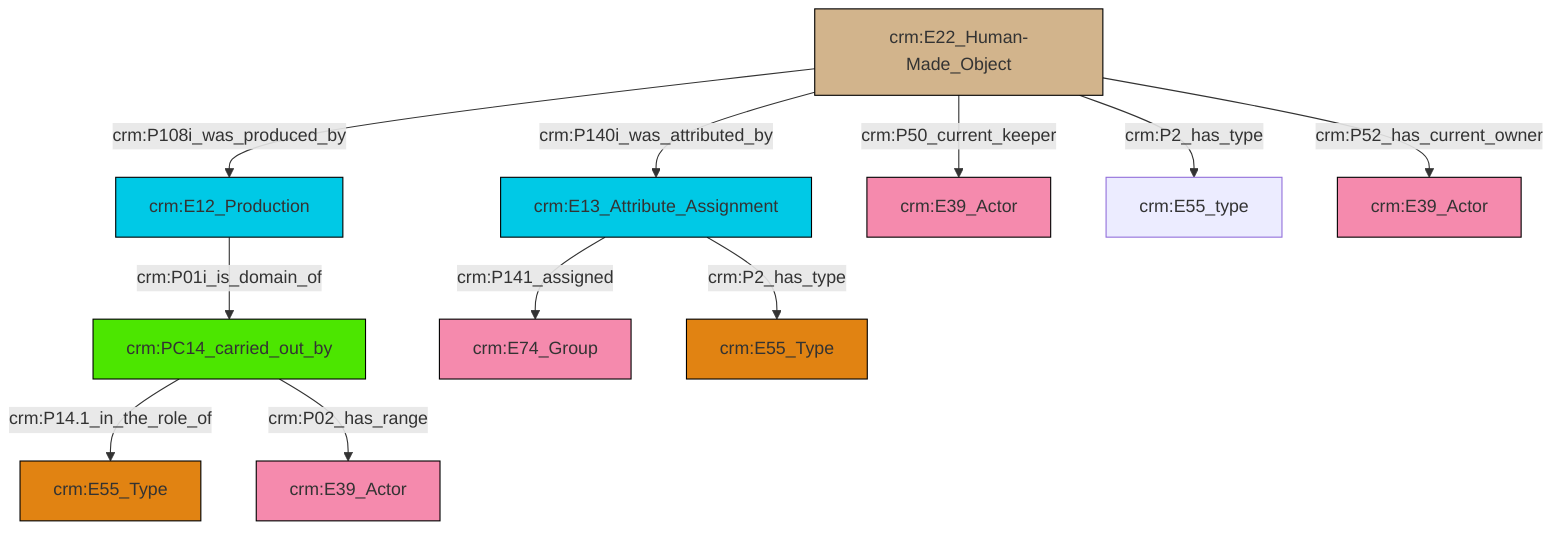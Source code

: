 graph TD
classDef Literal fill:#f2f2f2,stroke:#000000;
classDef CRM_Entity fill:#FFFFFF,stroke:#000000;
classDef Temporal_Entity fill:#00C9E6, stroke:#000000;
classDef Type fill:#E18312, stroke:#000000;
classDef Time-Span fill:#2C9C91, stroke:#000000;
classDef Appellation fill:#FFEB7F, stroke:#000000;
classDef Place fill:#008836, stroke:#000000;
classDef Persistent_Item fill:#B266B2, stroke:#000000;
classDef Conceptual_Object fill:#FFD700, stroke:#000000;
classDef Physical_Thing fill:#D2B48C, stroke:#000000;
classDef Actor fill:#f58aad, stroke:#000000;
classDef PC_Classes fill:#4ce600, stroke:#000000;
classDef Multi fill:#cccccc,stroke:#000000;

2["crm:E22_Human-Made_Object"]:::Physical_Thing -->|crm:P108i_was_produced_by| 3["crm:E12_Production"]:::Temporal_Entity
4["crm:PC14_carried_out_by"]:::PC_Classes -->|crm:P14.1_in_the_role_of| 5["crm:E55_Type"]:::Type
4["crm:PC14_carried_out_by"]:::PC_Classes -->|crm:P02_has_range| 0["crm:E39_Actor"]:::Actor
2["crm:E22_Human-Made_Object"]:::Physical_Thing -->|crm:P2_has_type| 15["crm:E55_type"]:::Default
3["crm:E12_Production"]:::Temporal_Entity -->|crm:P01i_is_domain_of| 4["crm:PC14_carried_out_by"]:::PC_Classes
6["crm:E13_Attribute_Assignment"]:::Temporal_Entity -->|crm:P2_has_type| 13["crm:E55_Type"]:::Type
6["crm:E13_Attribute_Assignment"]:::Temporal_Entity -->|crm:P141_assigned| 11["crm:E74_Group"]:::Actor
2["crm:E22_Human-Made_Object"]:::Physical_Thing -->|crm:P50_current_keeper| 9["crm:E39_Actor"]:::Actor
2["crm:E22_Human-Made_Object"]:::Physical_Thing -->|crm:P52_has_current_owner| 20["crm:E39_Actor"]:::Actor
2["crm:E22_Human-Made_Object"]:::Physical_Thing -->|crm:P140i_was_attributed_by| 6["crm:E13_Attribute_Assignment"]:::Temporal_Entity